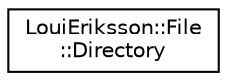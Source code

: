 digraph "Graphical Class Hierarchy"
{
 // LATEX_PDF_SIZE
  edge [fontname="Helvetica",fontsize="10",labelfontname="Helvetica",labelfontsize="10"];
  node [fontname="Helvetica",fontsize="10",shape=record];
  rankdir="LR";
  Node0 [label="LouiEriksson::File\l::Directory",height=0.2,width=0.4,color="black", fillcolor="white", style="filled",URL="$struct_loui_eriksson_1_1_file_1_1_directory.html",tooltip=" "];
}
